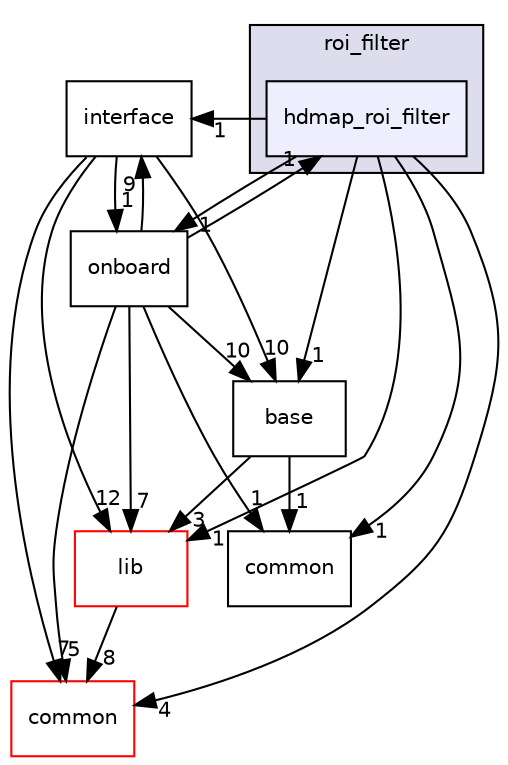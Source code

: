 digraph "modules/perception/obstacle/lidar/roi_filter/hdmap_roi_filter" {
  compound=true
  node [ fontsize="10", fontname="Helvetica"];
  edge [ labelfontsize="10", labelfontname="Helvetica"];
  subgraph clusterdir_e7a67241a75e6a79730dd2862934172f {
    graph [ bgcolor="#ddddee", pencolor="black", label="roi_filter" fontname="Helvetica", fontsize="10", URL="dir_e7a67241a75e6a79730dd2862934172f.html"]
  dir_e66c1fda6f62b3a39afa881a5f0b4005 [shape=box, label="hdmap_roi_filter", style="filled", fillcolor="#eeeeff", pencolor="black", URL="dir_e66c1fda6f62b3a39afa881a5f0b4005.html"];
  }
  dir_b7e54f8867fbb6821830910b8e5b05cd [shape=box label="common" URL="dir_b7e54f8867fbb6821830910b8e5b05cd.html"];
  dir_3220e30e13cded4e45f58b87a1a3558a [shape=box label="base" URL="dir_3220e30e13cded4e45f58b87a1a3558a.html"];
  dir_9a5e51f49964887903df6eed98080585 [shape=box label="common" fillcolor="white" style="filled" color="red" URL="dir_9a5e51f49964887903df6eed98080585.html"];
  dir_0e511d950e936e02d380312a7eeeff9e [shape=box label="interface" URL="dir_0e511d950e936e02d380312a7eeeff9e.html"];
  dir_26fe869283d506fa4c34e278072f16b4 [shape=box label="onboard" URL="dir_26fe869283d506fa4c34e278072f16b4.html"];
  dir_4c1a26545ee9c743bf92254028874005 [shape=box label="lib" fillcolor="white" style="filled" color="red" URL="dir_4c1a26545ee9c743bf92254028874005.html"];
  dir_3220e30e13cded4e45f58b87a1a3558a->dir_b7e54f8867fbb6821830910b8e5b05cd [headlabel="1", labeldistance=1.5 headhref="dir_000037_000144.html"];
  dir_3220e30e13cded4e45f58b87a1a3558a->dir_4c1a26545ee9c743bf92254028874005 [headlabel="3", labeldistance=1.5 headhref="dir_000037_000145.html"];
  dir_0e511d950e936e02d380312a7eeeff9e->dir_3220e30e13cded4e45f58b87a1a3558a [headlabel="10", labeldistance=1.5 headhref="dir_000156_000037.html"];
  dir_0e511d950e936e02d380312a7eeeff9e->dir_9a5e51f49964887903df6eed98080585 [headlabel="7", labeldistance=1.5 headhref="dir_000156_000050.html"];
  dir_0e511d950e936e02d380312a7eeeff9e->dir_26fe869283d506fa4c34e278072f16b4 [headlabel="1", labeldistance=1.5 headhref="dir_000156_000163.html"];
  dir_0e511d950e936e02d380312a7eeeff9e->dir_4c1a26545ee9c743bf92254028874005 [headlabel="12", labeldistance=1.5 headhref="dir_000156_000145.html"];
  dir_26fe869283d506fa4c34e278072f16b4->dir_b7e54f8867fbb6821830910b8e5b05cd [headlabel="1", labeldistance=1.5 headhref="dir_000163_000144.html"];
  dir_26fe869283d506fa4c34e278072f16b4->dir_3220e30e13cded4e45f58b87a1a3558a [headlabel="10", labeldistance=1.5 headhref="dir_000163_000037.html"];
  dir_26fe869283d506fa4c34e278072f16b4->dir_9a5e51f49964887903df6eed98080585 [headlabel="5", labeldistance=1.5 headhref="dir_000163_000050.html"];
  dir_26fe869283d506fa4c34e278072f16b4->dir_0e511d950e936e02d380312a7eeeff9e [headlabel="9", labeldistance=1.5 headhref="dir_000163_000156.html"];
  dir_26fe869283d506fa4c34e278072f16b4->dir_e66c1fda6f62b3a39afa881a5f0b4005 [headlabel="1", labeldistance=1.5 headhref="dir_000163_000160.html"];
  dir_26fe869283d506fa4c34e278072f16b4->dir_4c1a26545ee9c743bf92254028874005 [headlabel="7", labeldistance=1.5 headhref="dir_000163_000145.html"];
  dir_e66c1fda6f62b3a39afa881a5f0b4005->dir_b7e54f8867fbb6821830910b8e5b05cd [headlabel="1", labeldistance=1.5 headhref="dir_000160_000144.html"];
  dir_e66c1fda6f62b3a39afa881a5f0b4005->dir_3220e30e13cded4e45f58b87a1a3558a [headlabel="1", labeldistance=1.5 headhref="dir_000160_000037.html"];
  dir_e66c1fda6f62b3a39afa881a5f0b4005->dir_9a5e51f49964887903df6eed98080585 [headlabel="4", labeldistance=1.5 headhref="dir_000160_000050.html"];
  dir_e66c1fda6f62b3a39afa881a5f0b4005->dir_0e511d950e936e02d380312a7eeeff9e [headlabel="1", labeldistance=1.5 headhref="dir_000160_000156.html"];
  dir_e66c1fda6f62b3a39afa881a5f0b4005->dir_26fe869283d506fa4c34e278072f16b4 [headlabel="1", labeldistance=1.5 headhref="dir_000160_000163.html"];
  dir_e66c1fda6f62b3a39afa881a5f0b4005->dir_4c1a26545ee9c743bf92254028874005 [headlabel="1", labeldistance=1.5 headhref="dir_000160_000145.html"];
  dir_4c1a26545ee9c743bf92254028874005->dir_9a5e51f49964887903df6eed98080585 [headlabel="8", labeldistance=1.5 headhref="dir_000145_000050.html"];
}
